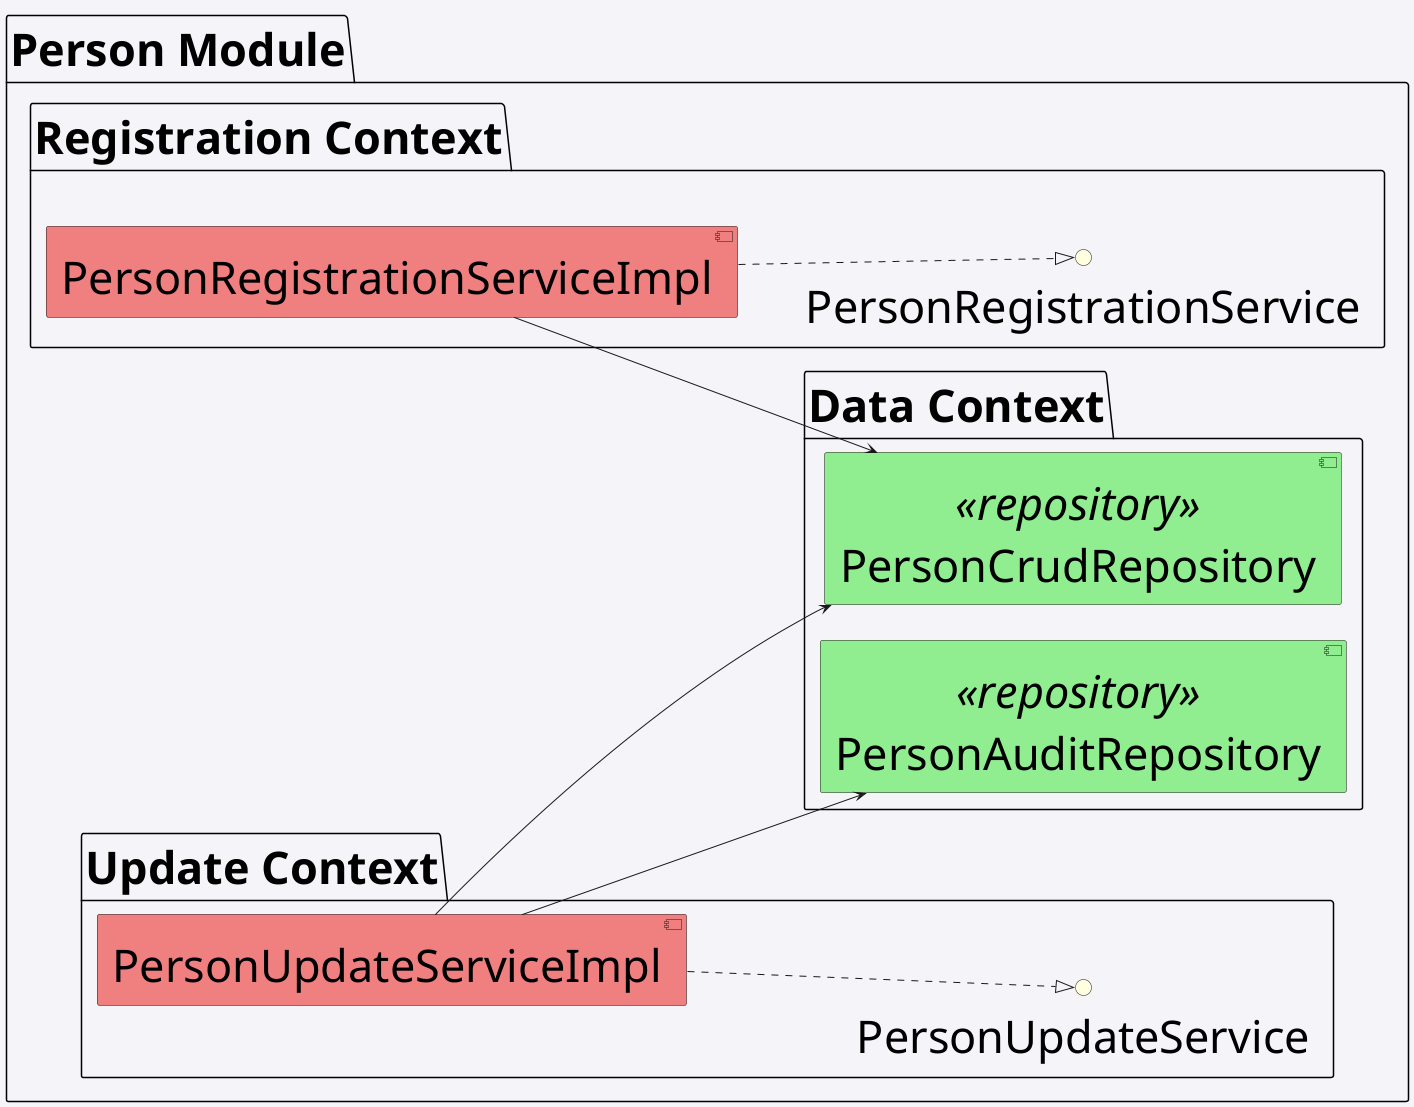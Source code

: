 @startuml

skinparam backgroundColor #f4f4f9
skinparam componentStyle uml2
skinparam defaultFontSize 45
left to right direction

package "Person Module" {

    package "Data Context" {
        component "PersonCrudRepository" <<repository>> #lightgreen
        component "PersonAuditRepository" <<repository>> #lightgreen
    }

    package "Registration Context" {
        interface PersonRegistrationService #lightyellow
        component PersonRegistrationServiceImpl #lightcoral

        PersonRegistrationServiceImpl ..|> PersonRegistrationService
        PersonRegistrationServiceImpl --> PersonCrudRepository
    }

    package "Update Context" {
        interface PersonUpdateService #lightyellow
        component PersonUpdateServiceImpl #lightcoral

        PersonUpdateServiceImpl ..|> PersonUpdateService
        PersonUpdateServiceImpl --> PersonCrudRepository
        PersonUpdateServiceImpl --> PersonAuditRepository
    }

}

@enduml

